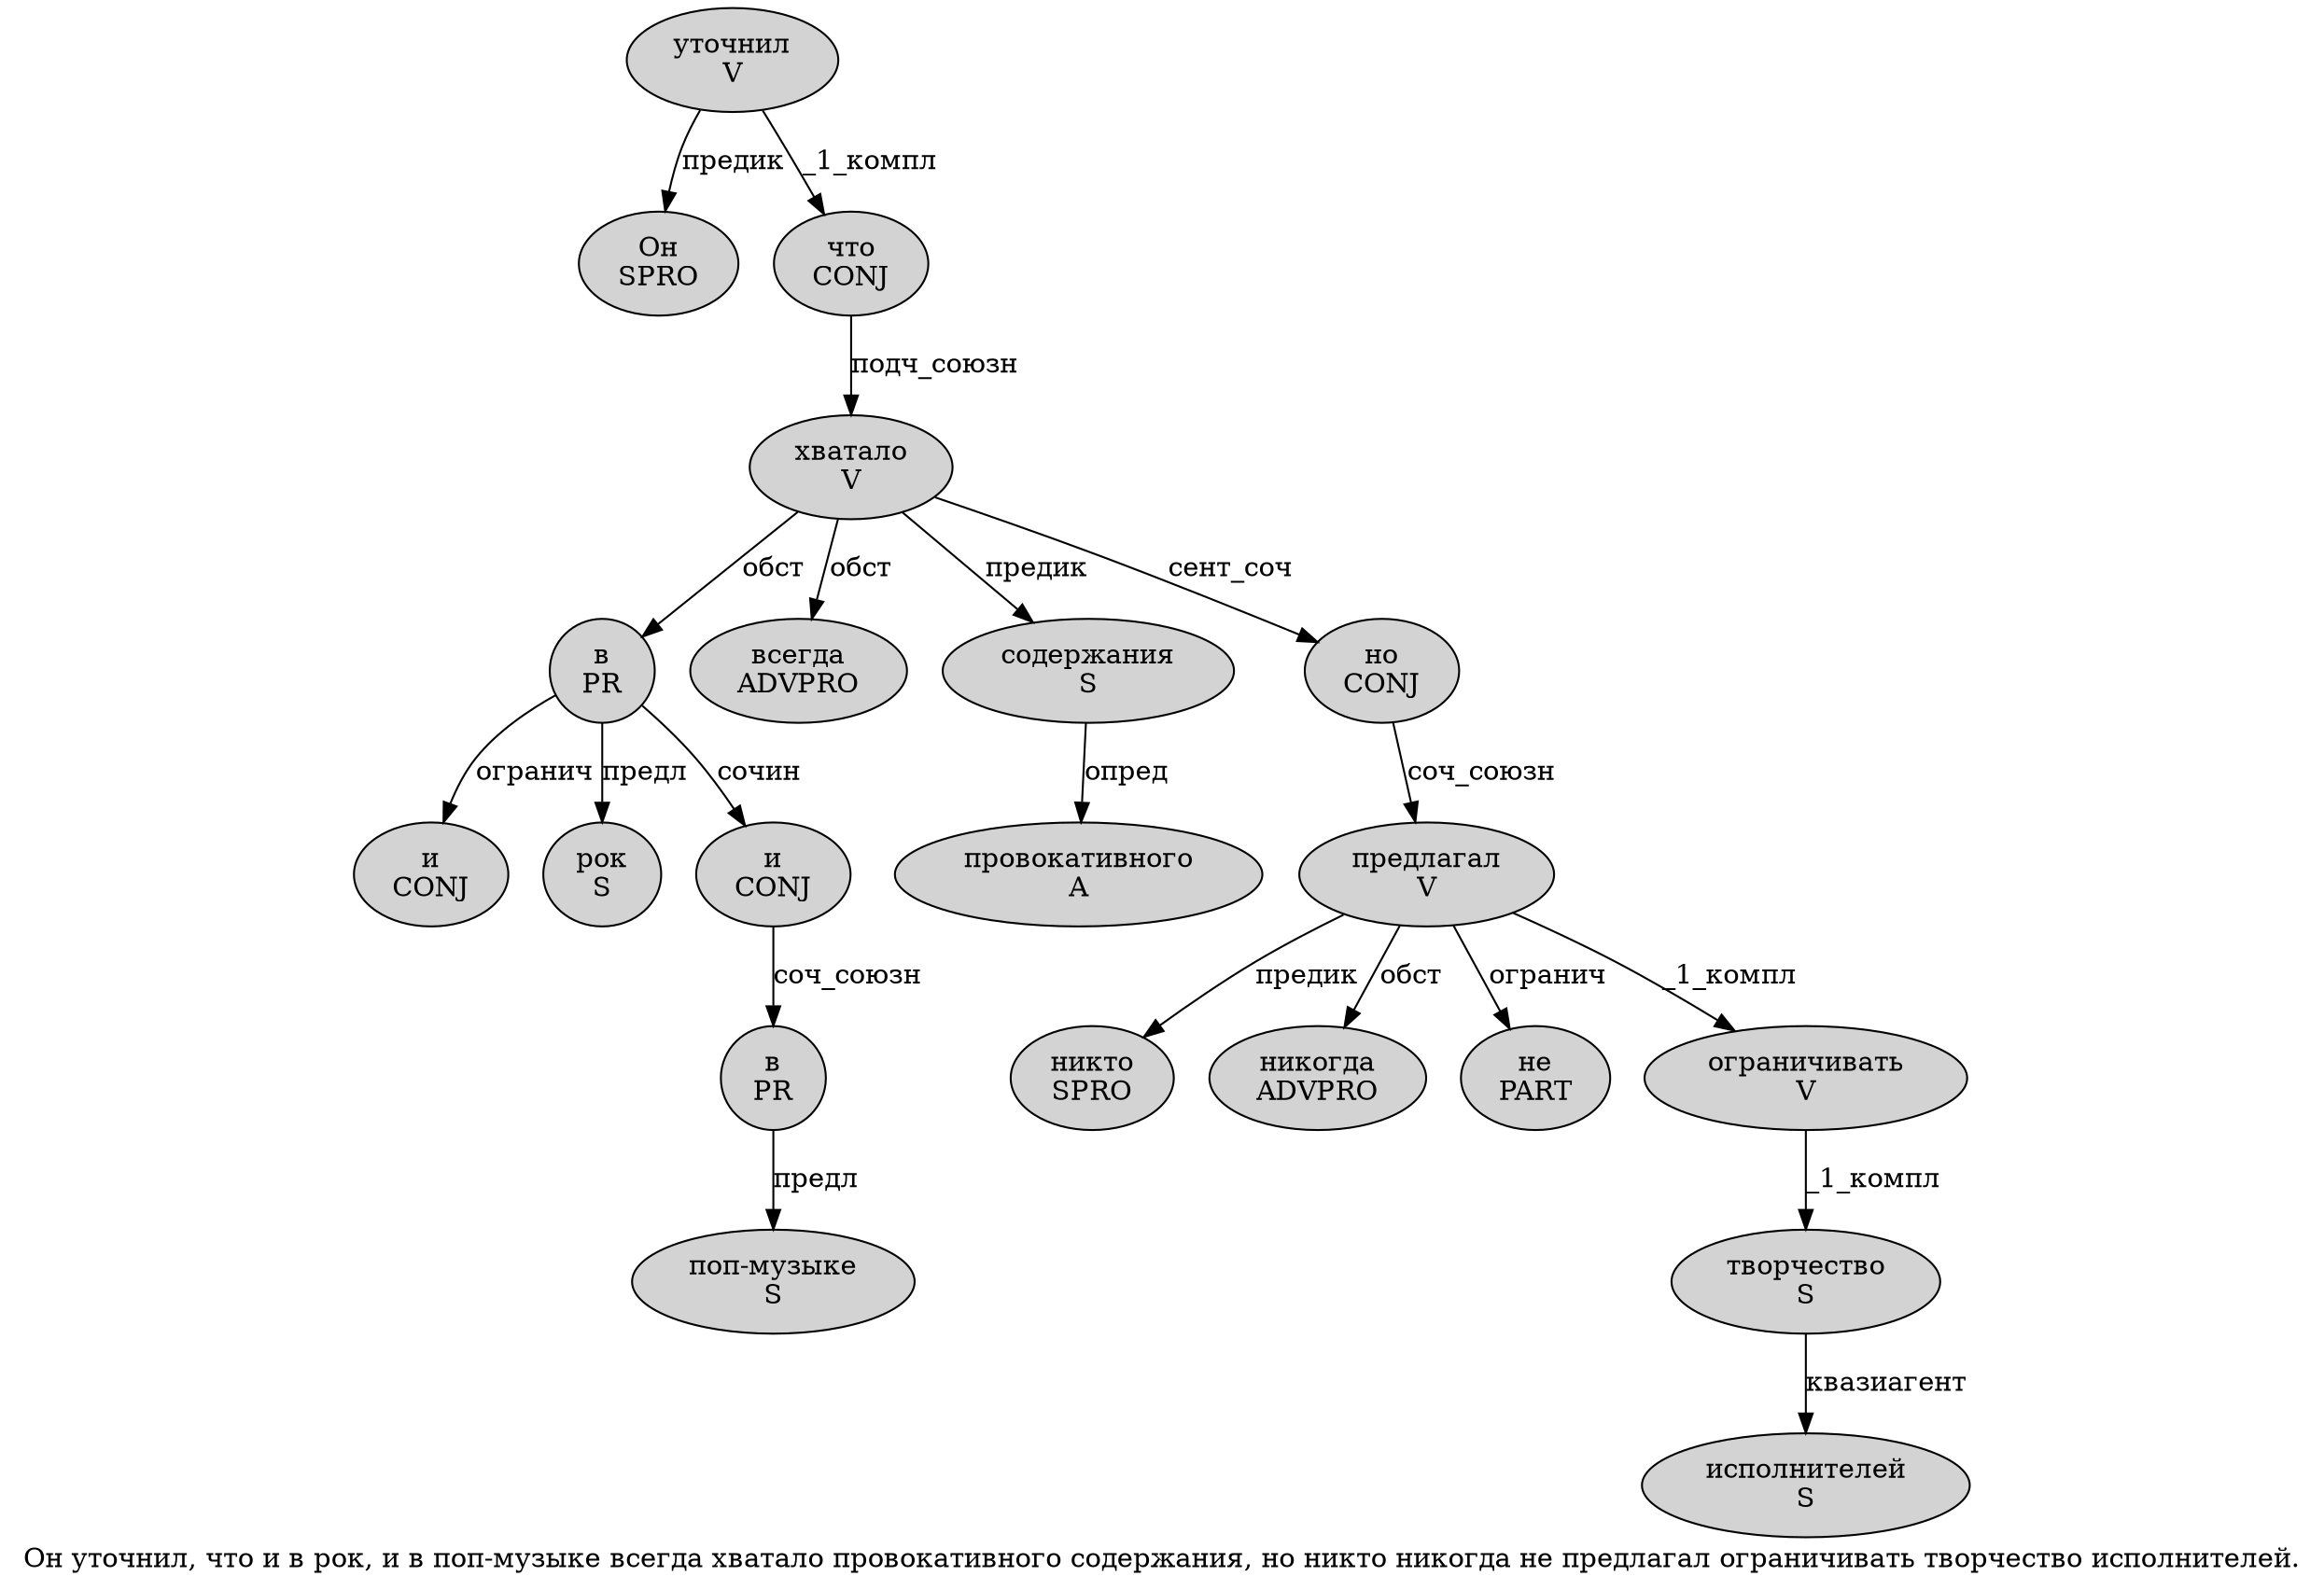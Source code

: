 digraph SENTENCE_1172 {
	graph [label="Он уточнил, что и в рок, и в поп-музыке всегда хватало провокативного содержания, но никто никогда не предлагал ограничивать творчество исполнителей."]
	node [style=filled]
		0 [label="Он
SPRO" color="" fillcolor=lightgray penwidth=1 shape=ellipse]
		1 [label="уточнил
V" color="" fillcolor=lightgray penwidth=1 shape=ellipse]
		3 [label="что
CONJ" color="" fillcolor=lightgray penwidth=1 shape=ellipse]
		4 [label="и
CONJ" color="" fillcolor=lightgray penwidth=1 shape=ellipse]
		5 [label="в
PR" color="" fillcolor=lightgray penwidth=1 shape=ellipse]
		6 [label="рок
S" color="" fillcolor=lightgray penwidth=1 shape=ellipse]
		8 [label="и
CONJ" color="" fillcolor=lightgray penwidth=1 shape=ellipse]
		9 [label="в
PR" color="" fillcolor=lightgray penwidth=1 shape=ellipse]
		10 [label="поп-музыке
S" color="" fillcolor=lightgray penwidth=1 shape=ellipse]
		11 [label="всегда
ADVPRO" color="" fillcolor=lightgray penwidth=1 shape=ellipse]
		12 [label="хватало
V" color="" fillcolor=lightgray penwidth=1 shape=ellipse]
		13 [label="провокативного
A" color="" fillcolor=lightgray penwidth=1 shape=ellipse]
		14 [label="содержания
S" color="" fillcolor=lightgray penwidth=1 shape=ellipse]
		16 [label="но
CONJ" color="" fillcolor=lightgray penwidth=1 shape=ellipse]
		17 [label="никто
SPRO" color="" fillcolor=lightgray penwidth=1 shape=ellipse]
		18 [label="никогда
ADVPRO" color="" fillcolor=lightgray penwidth=1 shape=ellipse]
		19 [label="не
PART" color="" fillcolor=lightgray penwidth=1 shape=ellipse]
		20 [label="предлагал
V" color="" fillcolor=lightgray penwidth=1 shape=ellipse]
		21 [label="ограничивать
V" color="" fillcolor=lightgray penwidth=1 shape=ellipse]
		22 [label="творчество
S" color="" fillcolor=lightgray penwidth=1 shape=ellipse]
		23 [label="исполнителей
S" color="" fillcolor=lightgray penwidth=1 shape=ellipse]
			3 -> 12 [label="подч_союзн"]
			16 -> 20 [label="соч_союзн"]
			20 -> 17 [label="предик"]
			20 -> 18 [label="обст"]
			20 -> 19 [label="огранич"]
			20 -> 21 [label="_1_компл"]
			5 -> 4 [label="огранич"]
			5 -> 6 [label="предл"]
			5 -> 8 [label="сочин"]
			12 -> 5 [label="обст"]
			12 -> 11 [label="обст"]
			12 -> 14 [label="предик"]
			12 -> 16 [label="сент_соч"]
			14 -> 13 [label="опред"]
			21 -> 22 [label="_1_компл"]
			22 -> 23 [label="квазиагент"]
			9 -> 10 [label="предл"]
			8 -> 9 [label="соч_союзн"]
			1 -> 0 [label="предик"]
			1 -> 3 [label="_1_компл"]
}